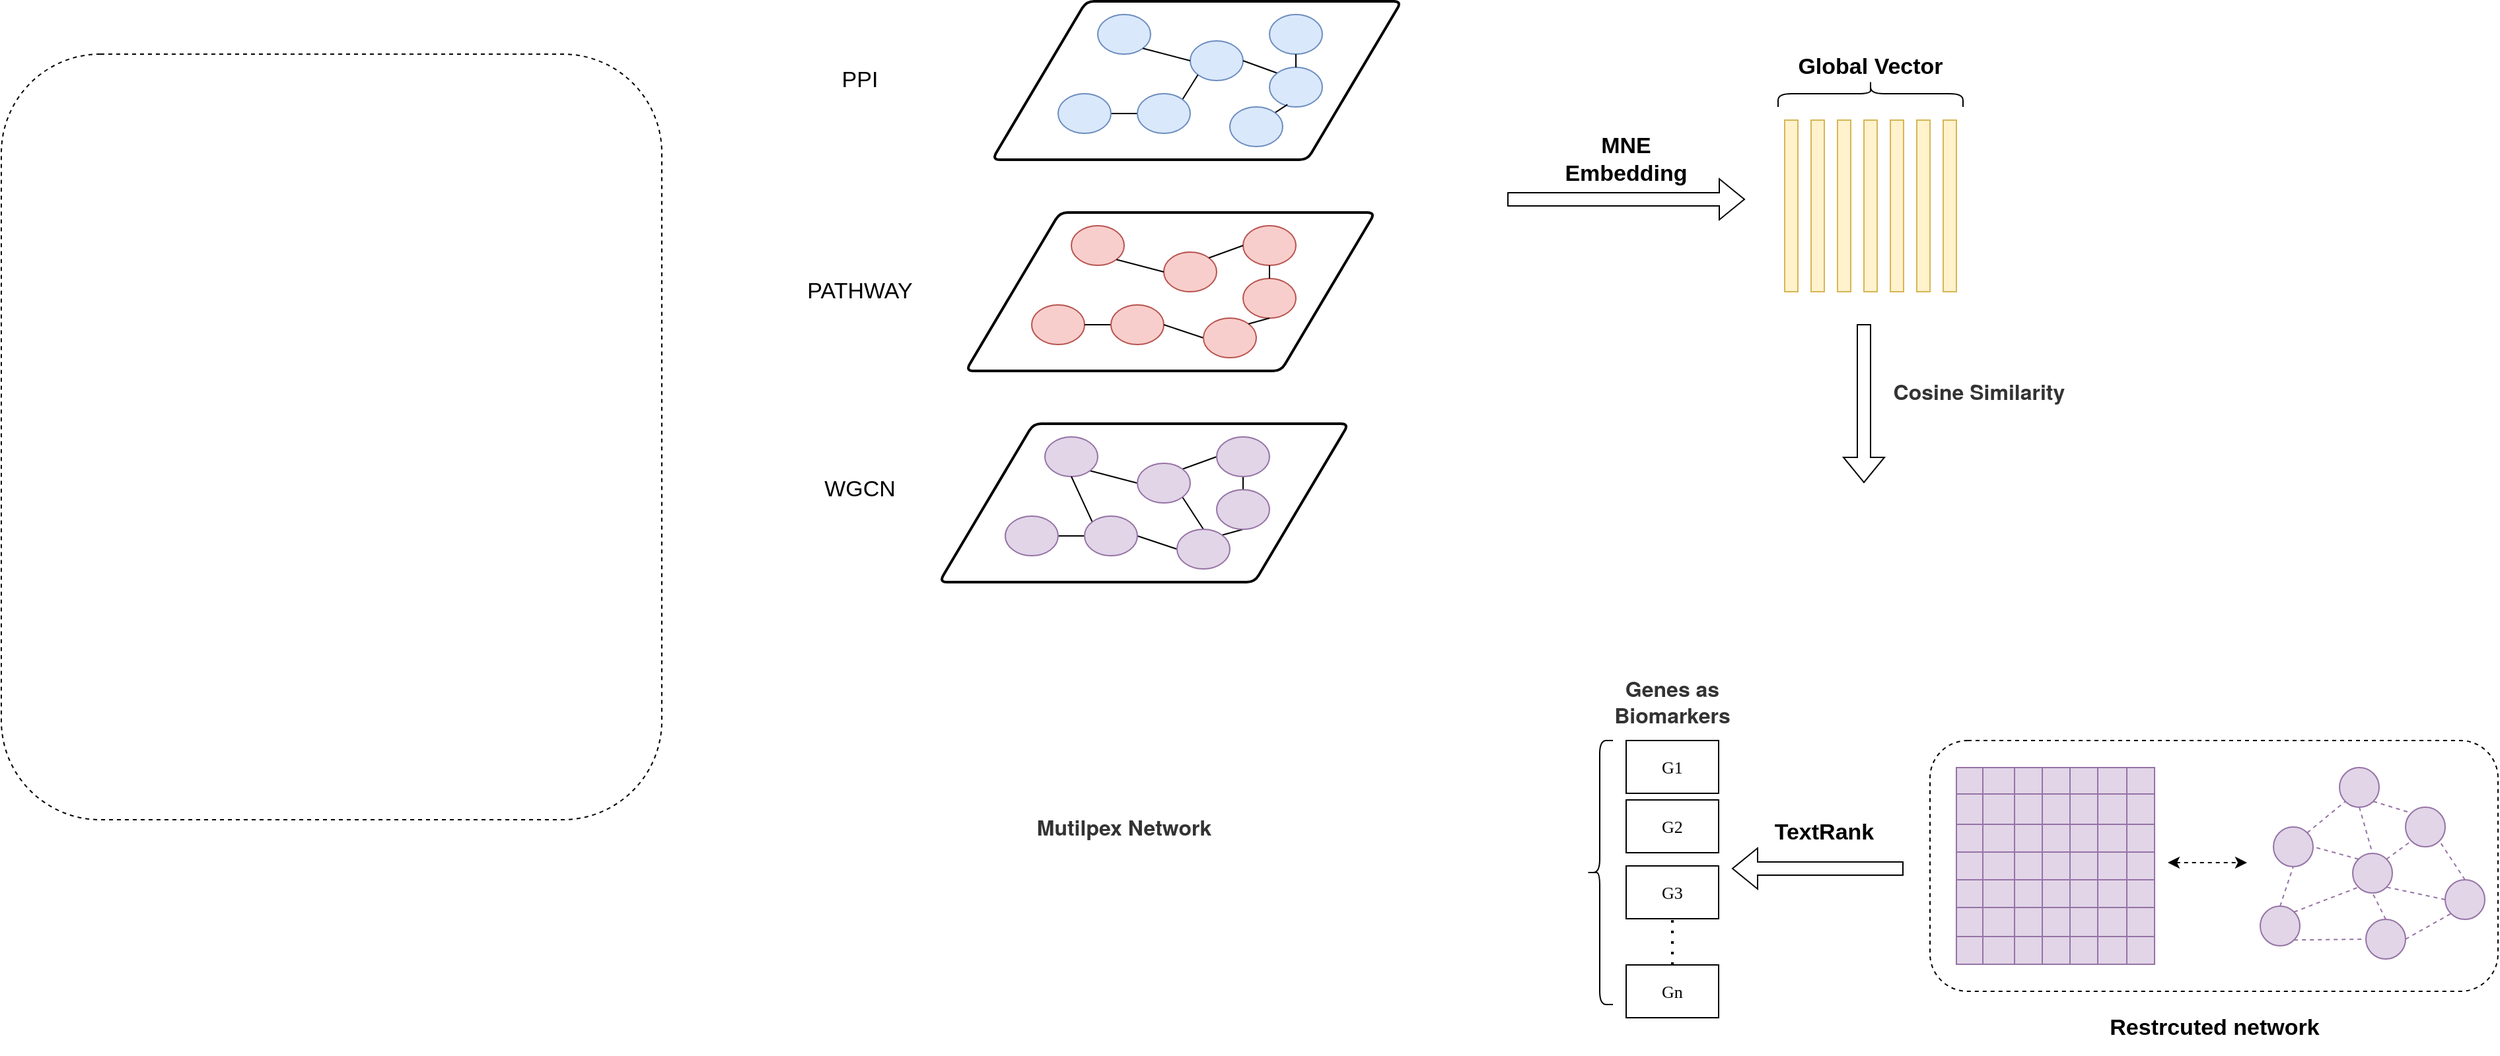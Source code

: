<mxfile version="20.5.1" type="github"><diagram id="KU-olh9_EunU25e2tUOI" name="第 1 页"><mxGraphModel dx="3041" dy="1193" grid="1" gridSize="10" guides="1" tooltips="1" connect="1" arrows="1" fold="1" page="1" pageScale="1" pageWidth="827" pageHeight="1169" math="0" shadow="0"><root><mxCell id="0"/><mxCell id="1" parent="0"/><mxCell id="YmlekW7UCMXkX2L6uJOz-54" value="" style="group" parent="1" vertex="1" connectable="0"><mxGeometry x="-10" y="150" width="310" height="120" as="geometry"/></mxCell><mxCell id="YmlekW7UCMXkX2L6uJOz-25" value="" style="shape=parallelogram;html=1;strokeWidth=2;perimeter=parallelogramPerimeter;whiteSpace=wrap;rounded=1;arcSize=12;size=0.23;" parent="YmlekW7UCMXkX2L6uJOz-54" vertex="1"><mxGeometry width="310" height="120" as="geometry"/></mxCell><mxCell id="YmlekW7UCMXkX2L6uJOz-26" value="" style="ellipse;whiteSpace=wrap;html=1;fillColor=#dae8fc;strokeColor=#6c8ebf;" parent="YmlekW7UCMXkX2L6uJOz-54" vertex="1"><mxGeometry x="80" y="10" width="40" height="30" as="geometry"/></mxCell><mxCell id="YmlekW7UCMXkX2L6uJOz-27" value="" style="ellipse;whiteSpace=wrap;html=1;fillColor=#dae8fc;strokeColor=#6c8ebf;" parent="YmlekW7UCMXkX2L6uJOz-54" vertex="1"><mxGeometry x="150" y="30" width="40" height="30" as="geometry"/></mxCell><mxCell id="YmlekW7UCMXkX2L6uJOz-41" style="edgeStyle=none;rounded=0;orthogonalLoop=1;jettySize=auto;html=1;exitX=1;exitY=1;exitDx=0;exitDy=0;entryX=0;entryY=0.5;entryDx=0;entryDy=0;endArrow=none;endFill=0;" parent="YmlekW7UCMXkX2L6uJOz-54" source="YmlekW7UCMXkX2L6uJOz-26" target="YmlekW7UCMXkX2L6uJOz-27" edge="1"><mxGeometry relative="1" as="geometry"/></mxCell><mxCell id="YmlekW7UCMXkX2L6uJOz-28" value="" style="ellipse;whiteSpace=wrap;html=1;fillColor=#dae8fc;strokeColor=#6c8ebf;" parent="YmlekW7UCMXkX2L6uJOz-54" vertex="1"><mxGeometry x="210" y="10" width="40" height="30" as="geometry"/></mxCell><mxCell id="YmlekW7UCMXkX2L6uJOz-73" style="edgeStyle=none;rounded=0;orthogonalLoop=1;jettySize=auto;html=1;exitX=1;exitY=0.5;exitDx=0;exitDy=0;fontSize=17;endArrow=none;endFill=0;" parent="YmlekW7UCMXkX2L6uJOz-54" source="YmlekW7UCMXkX2L6uJOz-29" target="YmlekW7UCMXkX2L6uJOz-30" edge="1"><mxGeometry relative="1" as="geometry"/></mxCell><mxCell id="YmlekW7UCMXkX2L6uJOz-29" value="" style="ellipse;whiteSpace=wrap;html=1;fillColor=#dae8fc;strokeColor=#6c8ebf;" parent="YmlekW7UCMXkX2L6uJOz-54" vertex="1"><mxGeometry x="50" y="70" width="40" height="30" as="geometry"/></mxCell><mxCell id="YmlekW7UCMXkX2L6uJOz-42" style="edgeStyle=none;rounded=0;orthogonalLoop=1;jettySize=auto;html=1;exitX=1;exitY=0;exitDx=0;exitDy=0;entryX=0;entryY=1;entryDx=0;entryDy=0;endArrow=none;endFill=0;" parent="YmlekW7UCMXkX2L6uJOz-54" source="YmlekW7UCMXkX2L6uJOz-30" target="YmlekW7UCMXkX2L6uJOz-27" edge="1"><mxGeometry relative="1" as="geometry"/></mxCell><mxCell id="YmlekW7UCMXkX2L6uJOz-30" value="" style="ellipse;whiteSpace=wrap;html=1;fillColor=#dae8fc;strokeColor=#6c8ebf;" parent="YmlekW7UCMXkX2L6uJOz-54" vertex="1"><mxGeometry x="110" y="70" width="40" height="30" as="geometry"/></mxCell><mxCell id="YmlekW7UCMXkX2L6uJOz-44" style="edgeStyle=none;rounded=0;orthogonalLoop=1;jettySize=auto;html=1;exitX=0;exitY=0;exitDx=0;exitDy=0;entryX=1;entryY=0.5;entryDx=0;entryDy=0;endArrow=none;endFill=0;" parent="YmlekW7UCMXkX2L6uJOz-54" source="YmlekW7UCMXkX2L6uJOz-31" target="YmlekW7UCMXkX2L6uJOz-27" edge="1"><mxGeometry relative="1" as="geometry"/></mxCell><mxCell id="YmlekW7UCMXkX2L6uJOz-31" value="" style="ellipse;whiteSpace=wrap;html=1;fillColor=#dae8fc;strokeColor=#6c8ebf;" parent="YmlekW7UCMXkX2L6uJOz-54" vertex="1"><mxGeometry x="210" y="50" width="40" height="30" as="geometry"/></mxCell><mxCell id="YmlekW7UCMXkX2L6uJOz-45" style="edgeStyle=none;rounded=0;orthogonalLoop=1;jettySize=auto;html=1;exitX=0.5;exitY=1;exitDx=0;exitDy=0;entryX=0.5;entryY=0;entryDx=0;entryDy=0;endArrow=none;endFill=0;" parent="YmlekW7UCMXkX2L6uJOz-54" source="YmlekW7UCMXkX2L6uJOz-28" target="YmlekW7UCMXkX2L6uJOz-31" edge="1"><mxGeometry relative="1" as="geometry"/></mxCell><mxCell id="YmlekW7UCMXkX2L6uJOz-46" style="edgeStyle=none;rounded=0;orthogonalLoop=1;jettySize=auto;html=1;exitX=1;exitY=0;exitDx=0;exitDy=0;entryX=0.34;entryY=0.94;entryDx=0;entryDy=0;entryPerimeter=0;endArrow=none;endFill=0;" parent="YmlekW7UCMXkX2L6uJOz-54" source="YmlekW7UCMXkX2L6uJOz-32" target="YmlekW7UCMXkX2L6uJOz-31" edge="1"><mxGeometry relative="1" as="geometry"/></mxCell><mxCell id="YmlekW7UCMXkX2L6uJOz-32" value="" style="ellipse;whiteSpace=wrap;html=1;fillColor=#dae8fc;strokeColor=#6c8ebf;" parent="YmlekW7UCMXkX2L6uJOz-54" vertex="1"><mxGeometry x="180" y="80" width="40" height="30" as="geometry"/></mxCell><mxCell id="YmlekW7UCMXkX2L6uJOz-55" value="" style="group" parent="1" vertex="1" connectable="0"><mxGeometry x="-30" y="310" width="310" height="120" as="geometry"/></mxCell><mxCell id="YmlekW7UCMXkX2L6uJOz-33" value="" style="shape=parallelogram;html=1;strokeWidth=2;perimeter=parallelogramPerimeter;whiteSpace=wrap;rounded=1;arcSize=12;size=0.23;" parent="YmlekW7UCMXkX2L6uJOz-55" vertex="1"><mxGeometry width="310" height="120" as="geometry"/></mxCell><mxCell id="YmlekW7UCMXkX2L6uJOz-34" value="" style="ellipse;whiteSpace=wrap;html=1;fillColor=#f8cecc;strokeColor=#b85450;" parent="YmlekW7UCMXkX2L6uJOz-55" vertex="1"><mxGeometry x="80" y="10" width="40" height="30" as="geometry"/></mxCell><mxCell id="YmlekW7UCMXkX2L6uJOz-35" value="" style="ellipse;whiteSpace=wrap;html=1;fillColor=#f8cecc;strokeColor=#b85450;" parent="YmlekW7UCMXkX2L6uJOz-55" vertex="1"><mxGeometry x="150" y="30" width="40" height="30" as="geometry"/></mxCell><mxCell id="YmlekW7UCMXkX2L6uJOz-47" style="edgeStyle=none;rounded=0;orthogonalLoop=1;jettySize=auto;html=1;exitX=1;exitY=1;exitDx=0;exitDy=0;entryX=0;entryY=0.5;entryDx=0;entryDy=0;endArrow=none;endFill=0;" parent="YmlekW7UCMXkX2L6uJOz-55" source="YmlekW7UCMXkX2L6uJOz-34" target="YmlekW7UCMXkX2L6uJOz-35" edge="1"><mxGeometry relative="1" as="geometry"/></mxCell><mxCell id="YmlekW7UCMXkX2L6uJOz-36" value="" style="ellipse;whiteSpace=wrap;html=1;fillColor=#f8cecc;strokeColor=#b85450;" parent="YmlekW7UCMXkX2L6uJOz-55" vertex="1"><mxGeometry x="210" y="10" width="40" height="30" as="geometry"/></mxCell><mxCell id="YmlekW7UCMXkX2L6uJOz-53" style="edgeStyle=none;rounded=0;orthogonalLoop=1;jettySize=auto;html=1;exitX=1;exitY=0;exitDx=0;exitDy=0;entryX=0;entryY=0.5;entryDx=0;entryDy=0;endArrow=none;endFill=0;" parent="YmlekW7UCMXkX2L6uJOz-55" source="YmlekW7UCMXkX2L6uJOz-35" target="YmlekW7UCMXkX2L6uJOz-36" edge="1"><mxGeometry relative="1" as="geometry"/></mxCell><mxCell id="YmlekW7UCMXkX2L6uJOz-37" value="" style="ellipse;whiteSpace=wrap;html=1;fillColor=#f8cecc;strokeColor=#b85450;" parent="YmlekW7UCMXkX2L6uJOz-55" vertex="1"><mxGeometry x="50" y="70" width="40" height="30" as="geometry"/></mxCell><mxCell id="YmlekW7UCMXkX2L6uJOz-52" style="edgeStyle=none;rounded=0;orthogonalLoop=1;jettySize=auto;html=1;exitX=0;exitY=0.5;exitDx=0;exitDy=0;entryX=1;entryY=0.5;entryDx=0;entryDy=0;endArrow=none;endFill=0;" parent="YmlekW7UCMXkX2L6uJOz-55" source="YmlekW7UCMXkX2L6uJOz-38" target="YmlekW7UCMXkX2L6uJOz-37" edge="1"><mxGeometry relative="1" as="geometry"/></mxCell><mxCell id="YmlekW7UCMXkX2L6uJOz-38" value="" style="ellipse;whiteSpace=wrap;html=1;fillColor=#f8cecc;strokeColor=#b85450;" parent="YmlekW7UCMXkX2L6uJOz-55" vertex="1"><mxGeometry x="110" y="70" width="40" height="30" as="geometry"/></mxCell><mxCell id="YmlekW7UCMXkX2L6uJOz-39" value="" style="ellipse;whiteSpace=wrap;html=1;fillColor=#f8cecc;strokeColor=#b85450;" parent="YmlekW7UCMXkX2L6uJOz-55" vertex="1"><mxGeometry x="210" y="50" width="40" height="30" as="geometry"/></mxCell><mxCell id="YmlekW7UCMXkX2L6uJOz-49" style="edgeStyle=none;rounded=0;orthogonalLoop=1;jettySize=auto;html=1;exitX=0.5;exitY=1;exitDx=0;exitDy=0;entryX=0.5;entryY=0;entryDx=0;entryDy=0;endArrow=none;endFill=0;" parent="YmlekW7UCMXkX2L6uJOz-55" source="YmlekW7UCMXkX2L6uJOz-36" target="YmlekW7UCMXkX2L6uJOz-39" edge="1"><mxGeometry relative="1" as="geometry"/></mxCell><mxCell id="YmlekW7UCMXkX2L6uJOz-51" style="edgeStyle=none;rounded=0;orthogonalLoop=1;jettySize=auto;html=1;exitX=0;exitY=0.5;exitDx=0;exitDy=0;entryX=1;entryY=0.5;entryDx=0;entryDy=0;endArrow=none;endFill=0;" parent="YmlekW7UCMXkX2L6uJOz-55" source="YmlekW7UCMXkX2L6uJOz-40" target="YmlekW7UCMXkX2L6uJOz-38" edge="1"><mxGeometry relative="1" as="geometry"/></mxCell><mxCell id="YmlekW7UCMXkX2L6uJOz-40" value="" style="ellipse;whiteSpace=wrap;html=1;fillColor=#f8cecc;strokeColor=#b85450;" parent="YmlekW7UCMXkX2L6uJOz-55" vertex="1"><mxGeometry x="180" y="80" width="40" height="30" as="geometry"/></mxCell><mxCell id="YmlekW7UCMXkX2L6uJOz-50" style="edgeStyle=none;rounded=0;orthogonalLoop=1;jettySize=auto;html=1;exitX=0.5;exitY=1;exitDx=0;exitDy=0;entryX=1;entryY=0;entryDx=0;entryDy=0;endArrow=none;endFill=0;" parent="YmlekW7UCMXkX2L6uJOz-55" source="YmlekW7UCMXkX2L6uJOz-39" target="YmlekW7UCMXkX2L6uJOz-40" edge="1"><mxGeometry relative="1" as="geometry"/></mxCell><mxCell id="YmlekW7UCMXkX2L6uJOz-56" value="" style="shape=flexArrow;endArrow=classic;html=1;rounded=0;" parent="1" edge="1"><mxGeometry width="50" height="50" relative="1" as="geometry"><mxPoint x="380" y="300" as="sourcePoint"/><mxPoint x="560" y="300" as="targetPoint"/></mxGeometry></mxCell><mxCell id="YmlekW7UCMXkX2L6uJOz-57" value="&lt;font style=&quot;font-size: 17px;&quot;&gt;MNE Embedding&lt;/font&gt;" style="whiteSpace=wrap;html=1;strokeColor=none;fillColor=none;fontStyle=1" parent="1" vertex="1"><mxGeometry x="410" y="250" width="120" height="40" as="geometry"/></mxCell><mxCell id="YmlekW7UCMXkX2L6uJOz-74" value="" style="shape=flexArrow;endArrow=classic;html=1;rounded=0;" parent="1" edge="1"><mxGeometry width="50" height="50" relative="1" as="geometry"><mxPoint x="650" y="394.5" as="sourcePoint"/><mxPoint x="650" y="515" as="targetPoint"/></mxGeometry></mxCell><mxCell id="YmlekW7UCMXkX2L6uJOz-75" value="" style="group" parent="1" vertex="1" connectable="0"><mxGeometry x="950" y="730.5" width="170" height="145" as="geometry"/></mxCell><mxCell id="YmlekW7UCMXkX2L6uJOz-85" style="edgeStyle=none;rounded=0;orthogonalLoop=1;jettySize=auto;html=1;exitX=1;exitY=1;exitDx=0;exitDy=0;entryX=0;entryY=0;entryDx=0;entryDy=0;fontSize=17;endArrow=none;endFill=0;dashed=1;fillColor=#e1d5e7;strokeColor=#9673a6;" parent="YmlekW7UCMXkX2L6uJOz-75" source="YmlekW7UCMXkX2L6uJOz-58" target="YmlekW7UCMXkX2L6uJOz-59" edge="1"><mxGeometry relative="1" as="geometry"/></mxCell><mxCell id="YmlekW7UCMXkX2L6uJOz-90" style="edgeStyle=none;rounded=0;orthogonalLoop=1;jettySize=auto;html=1;exitX=0.5;exitY=1;exitDx=0;exitDy=0;entryX=0.5;entryY=0;entryDx=0;entryDy=0;dashed=1;fontSize=17;endArrow=none;endFill=0;fillColor=#e1d5e7;strokeColor=#9673a6;" parent="YmlekW7UCMXkX2L6uJOz-75" source="YmlekW7UCMXkX2L6uJOz-58" target="YmlekW7UCMXkX2L6uJOz-60" edge="1"><mxGeometry relative="1" as="geometry"/></mxCell><mxCell id="YmlekW7UCMXkX2L6uJOz-58" value="" style="ellipse;whiteSpace=wrap;html=1;aspect=fixed;fontSize=17;fillColor=#e1d5e7;strokeColor=#9673a6;" parent="YmlekW7UCMXkX2L6uJOz-75" vertex="1"><mxGeometry x="60" width="30" height="30" as="geometry"/></mxCell><mxCell id="YmlekW7UCMXkX2L6uJOz-59" value="" style="ellipse;whiteSpace=wrap;html=1;aspect=fixed;fontSize=17;fillColor=#e1d5e7;strokeColor=#9673a6;" parent="YmlekW7UCMXkX2L6uJOz-75" vertex="1"><mxGeometry x="110" y="30" width="30" height="30" as="geometry"/></mxCell><mxCell id="YmlekW7UCMXkX2L6uJOz-67" style="edgeStyle=none;rounded=0;orthogonalLoop=1;jettySize=auto;html=1;exitX=1;exitY=0;exitDx=0;exitDy=0;entryX=0;entryY=1;entryDx=0;entryDy=0;fontSize=17;endArrow=none;endFill=0;fillColor=#e1d5e7;strokeColor=#9673a6;dashed=1;" parent="YmlekW7UCMXkX2L6uJOz-75" source="YmlekW7UCMXkX2L6uJOz-60" target="YmlekW7UCMXkX2L6uJOz-59" edge="1"><mxGeometry relative="1" as="geometry"/></mxCell><mxCell id="YmlekW7UCMXkX2L6uJOz-60" value="" style="ellipse;whiteSpace=wrap;html=1;aspect=fixed;fontSize=17;fillColor=#e1d5e7;strokeColor=#9673a6;" parent="YmlekW7UCMXkX2L6uJOz-75" vertex="1"><mxGeometry x="70" y="65" width="30" height="30" as="geometry"/></mxCell><mxCell id="YmlekW7UCMXkX2L6uJOz-86" style="edgeStyle=none;rounded=0;orthogonalLoop=1;jettySize=auto;html=1;exitX=1;exitY=1;exitDx=0;exitDy=0;entryX=0;entryY=0.5;entryDx=0;entryDy=0;fontSize=17;endArrow=none;endFill=0;dashed=1;fillColor=#e1d5e7;strokeColor=#9673a6;" parent="YmlekW7UCMXkX2L6uJOz-75" source="YmlekW7UCMXkX2L6uJOz-61" target="YmlekW7UCMXkX2L6uJOz-64" edge="1"><mxGeometry relative="1" as="geometry"/></mxCell><mxCell id="YmlekW7UCMXkX2L6uJOz-88" style="edgeStyle=none;rounded=0;orthogonalLoop=1;jettySize=auto;html=1;exitX=1;exitY=0;exitDx=0;exitDy=0;entryX=0;entryY=1;entryDx=0;entryDy=0;fontSize=17;endArrow=none;endFill=0;dashed=1;fillColor=#e1d5e7;strokeColor=#9673a6;" parent="YmlekW7UCMXkX2L6uJOz-75" source="YmlekW7UCMXkX2L6uJOz-61" target="YmlekW7UCMXkX2L6uJOz-60" edge="1"><mxGeometry relative="1" as="geometry"/></mxCell><mxCell id="YmlekW7UCMXkX2L6uJOz-61" value="" style="ellipse;whiteSpace=wrap;html=1;aspect=fixed;fontSize=17;fillColor=#e1d5e7;strokeColor=#9673a6;" parent="YmlekW7UCMXkX2L6uJOz-75" vertex="1"><mxGeometry y="105" width="30" height="30" as="geometry"/></mxCell><mxCell id="YmlekW7UCMXkX2L6uJOz-69" style="edgeStyle=none;rounded=0;orthogonalLoop=1;jettySize=auto;html=1;exitX=0.5;exitY=0;exitDx=0;exitDy=0;entryX=1;entryY=1;entryDx=0;entryDy=0;fontSize=17;endArrow=none;endFill=0;fillColor=#e1d5e7;strokeColor=#9673a6;dashed=1;" parent="YmlekW7UCMXkX2L6uJOz-75" source="YmlekW7UCMXkX2L6uJOz-63" target="YmlekW7UCMXkX2L6uJOz-59" edge="1"><mxGeometry relative="1" as="geometry"/></mxCell><mxCell id="YmlekW7UCMXkX2L6uJOz-89" style="edgeStyle=none;rounded=0;orthogonalLoop=1;jettySize=auto;html=1;exitX=0;exitY=0.5;exitDx=0;exitDy=0;entryX=1;entryY=1;entryDx=0;entryDy=0;fontSize=17;endArrow=none;endFill=0;dashed=1;fillColor=#e1d5e7;strokeColor=#9673a6;" parent="YmlekW7UCMXkX2L6uJOz-75" source="YmlekW7UCMXkX2L6uJOz-63" target="YmlekW7UCMXkX2L6uJOz-60" edge="1"><mxGeometry relative="1" as="geometry"/></mxCell><mxCell id="YmlekW7UCMXkX2L6uJOz-63" value="" style="ellipse;whiteSpace=wrap;html=1;aspect=fixed;fontSize=17;fillColor=#e1d5e7;strokeColor=#9673a6;" parent="YmlekW7UCMXkX2L6uJOz-75" vertex="1"><mxGeometry x="140" y="85" width="30" height="30" as="geometry"/></mxCell><mxCell id="YmlekW7UCMXkX2L6uJOz-70" style="edgeStyle=none;rounded=0;orthogonalLoop=1;jettySize=auto;html=1;exitX=0.5;exitY=0;exitDx=0;exitDy=0;entryX=0.5;entryY=1;entryDx=0;entryDy=0;fontSize=17;endArrow=none;endFill=0;fillColor=#e1d5e7;strokeColor=#9673a6;dashed=1;" parent="YmlekW7UCMXkX2L6uJOz-75" source="YmlekW7UCMXkX2L6uJOz-64" target="YmlekW7UCMXkX2L6uJOz-60" edge="1"><mxGeometry relative="1" as="geometry"/></mxCell><mxCell id="YmlekW7UCMXkX2L6uJOz-87" style="edgeStyle=none;rounded=0;orthogonalLoop=1;jettySize=auto;html=1;exitX=1;exitY=0.5;exitDx=0;exitDy=0;entryX=0;entryY=1;entryDx=0;entryDy=0;fontSize=17;endArrow=none;endFill=0;dashed=1;fillColor=#e1d5e7;strokeColor=#9673a6;" parent="YmlekW7UCMXkX2L6uJOz-75" source="YmlekW7UCMXkX2L6uJOz-64" target="YmlekW7UCMXkX2L6uJOz-63" edge="1"><mxGeometry relative="1" as="geometry"/></mxCell><mxCell id="YmlekW7UCMXkX2L6uJOz-64" value="" style="ellipse;whiteSpace=wrap;html=1;aspect=fixed;fontSize=17;fillColor=#e1d5e7;strokeColor=#9673a6;" parent="YmlekW7UCMXkX2L6uJOz-75" vertex="1"><mxGeometry x="80" y="115" width="30" height="30" as="geometry"/></mxCell><mxCell id="YmlekW7UCMXkX2L6uJOz-71" style="edgeStyle=none;rounded=0;orthogonalLoop=1;jettySize=auto;html=1;exitX=1;exitY=0;exitDx=0;exitDy=0;entryX=0;entryY=1;entryDx=0;entryDy=0;fontSize=17;endArrow=none;endFill=0;fillColor=#e1d5e7;strokeColor=#9673a6;dashed=1;" parent="YmlekW7UCMXkX2L6uJOz-75" source="YmlekW7UCMXkX2L6uJOz-65" target="YmlekW7UCMXkX2L6uJOz-58" edge="1"><mxGeometry relative="1" as="geometry"/></mxCell><mxCell id="YmlekW7UCMXkX2L6uJOz-65" value="" style="ellipse;whiteSpace=wrap;html=1;aspect=fixed;fontSize=17;fillColor=#e1d5e7;strokeColor=#9673a6;" parent="YmlekW7UCMXkX2L6uJOz-75" vertex="1"><mxGeometry x="10" y="45" width="30" height="30" as="geometry"/></mxCell><mxCell id="YmlekW7UCMXkX2L6uJOz-68" style="edgeStyle=none;rounded=0;orthogonalLoop=1;jettySize=auto;html=1;exitX=0;exitY=0;exitDx=0;exitDy=0;entryX=1;entryY=0.5;entryDx=0;entryDy=0;fontSize=17;endArrow=none;endFill=0;fillColor=#e1d5e7;strokeColor=#9673a6;dashed=1;" parent="YmlekW7UCMXkX2L6uJOz-75" source="YmlekW7UCMXkX2L6uJOz-60" target="YmlekW7UCMXkX2L6uJOz-65" edge="1"><mxGeometry relative="1" as="geometry"/></mxCell><mxCell id="YmlekW7UCMXkX2L6uJOz-72" style="edgeStyle=none;rounded=0;orthogonalLoop=1;jettySize=auto;html=1;exitX=0.5;exitY=0;exitDx=0;exitDy=0;entryX=0.5;entryY=1;entryDx=0;entryDy=0;fontSize=17;endArrow=none;endFill=0;fillColor=#e1d5e7;strokeColor=#9673a6;dashed=1;" parent="YmlekW7UCMXkX2L6uJOz-75" source="YmlekW7UCMXkX2L6uJOz-61" target="YmlekW7UCMXkX2L6uJOz-65" edge="1"><mxGeometry relative="1" as="geometry"/></mxCell><mxCell id="YmlekW7UCMXkX2L6uJOz-76" value="" style="rounded=0;whiteSpace=wrap;html=1;fontSize=17;fillColor=#fff2cc;strokeColor=#d6b656;" parent="1" vertex="1"><mxGeometry x="590" y="240" width="10" height="130" as="geometry"/></mxCell><mxCell id="YmlekW7UCMXkX2L6uJOz-77" value="" style="rounded=0;whiteSpace=wrap;html=1;fontSize=17;fillColor=#fff2cc;strokeColor=#d6b656;" parent="1" vertex="1"><mxGeometry x="610" y="240" width="10" height="130" as="geometry"/></mxCell><mxCell id="YmlekW7UCMXkX2L6uJOz-78" value="" style="rounded=0;whiteSpace=wrap;html=1;fontSize=17;fillColor=#fff2cc;strokeColor=#d6b656;" parent="1" vertex="1"><mxGeometry x="630" y="240" width="10" height="130" as="geometry"/></mxCell><mxCell id="YmlekW7UCMXkX2L6uJOz-79" value="" style="rounded=0;whiteSpace=wrap;html=1;fontSize=17;fillColor=#fff2cc;strokeColor=#d6b656;" parent="1" vertex="1"><mxGeometry x="650" y="240" width="10" height="130" as="geometry"/></mxCell><mxCell id="YmlekW7UCMXkX2L6uJOz-80" value="" style="rounded=0;whiteSpace=wrap;html=1;fontSize=17;fillColor=#fff2cc;strokeColor=#d6b656;" parent="1" vertex="1"><mxGeometry x="670" y="240" width="10" height="130" as="geometry"/></mxCell><mxCell id="YmlekW7UCMXkX2L6uJOz-81" value="" style="rounded=0;whiteSpace=wrap;html=1;fontSize=17;fillColor=#fff2cc;strokeColor=#d6b656;" parent="1" vertex="1"><mxGeometry x="690" y="240" width="10" height="130" as="geometry"/></mxCell><mxCell id="YmlekW7UCMXkX2L6uJOz-82" value="" style="rounded=0;whiteSpace=wrap;html=1;fontSize=17;fillColor=#fff2cc;strokeColor=#d6b656;" parent="1" vertex="1"><mxGeometry x="710" y="240" width="10" height="130" as="geometry"/></mxCell><mxCell id="YmlekW7UCMXkX2L6uJOz-83" value="" style="shape=curlyBracket;whiteSpace=wrap;html=1;rounded=1;fontSize=17;fillColor=none;rotation=90;" parent="1" vertex="1"><mxGeometry x="645" y="150" width="20" height="140" as="geometry"/></mxCell><mxCell id="YmlekW7UCMXkX2L6uJOz-84" value="&lt;font style=&quot;font-size: 17px;&quot;&gt;Global Vector&lt;/font&gt;" style="whiteSpace=wrap;html=1;strokeColor=none;fillColor=none;fontStyle=1" parent="1" vertex="1"><mxGeometry x="595" y="180" width="120" height="40" as="geometry"/></mxCell><mxCell id="YmlekW7UCMXkX2L6uJOz-93" value="" style="shape=table;html=1;whiteSpace=wrap;startSize=0;container=1;collapsible=0;childLayout=tableLayout;fontSize=17;fillColor=#e1d5e7;strokeColor=#9673a6;" parent="1" vertex="1"><mxGeometry x="720" y="730.5" width="150" height="149" as="geometry"/></mxCell><mxCell id="YmlekW7UCMXkX2L6uJOz-94" value="" style="shape=tableRow;horizontal=0;startSize=0;swimlaneHead=0;swimlaneBody=0;top=0;left=0;bottom=0;right=0;collapsible=0;dropTarget=0;fillColor=none;points=[[0,0.5],[1,0.5]];portConstraint=eastwest;fontSize=17;" parent="YmlekW7UCMXkX2L6uJOz-93" vertex="1"><mxGeometry width="150" height="20" as="geometry"/></mxCell><mxCell id="YmlekW7UCMXkX2L6uJOz-109" style="shape=partialRectangle;html=1;whiteSpace=wrap;connectable=0;fillColor=none;top=0;left=0;bottom=0;right=0;overflow=hidden;fontSize=17;" parent="YmlekW7UCMXkX2L6uJOz-94" vertex="1"><mxGeometry width="20" height="20" as="geometry"><mxRectangle width="20" height="20" as="alternateBounds"/></mxGeometry></mxCell><mxCell id="YmlekW7UCMXkX2L6uJOz-112" style="shape=partialRectangle;html=1;whiteSpace=wrap;connectable=0;fillColor=none;top=0;left=0;bottom=0;right=0;overflow=hidden;fontSize=17;" parent="YmlekW7UCMXkX2L6uJOz-94" vertex="1"><mxGeometry x="20" width="24" height="20" as="geometry"><mxRectangle width="24" height="20" as="alternateBounds"/></mxGeometry></mxCell><mxCell id="YmlekW7UCMXkX2L6uJOz-96" value="" style="shape=partialRectangle;html=1;whiteSpace=wrap;connectable=0;fillColor=none;top=0;left=0;bottom=0;right=0;overflow=hidden;fontSize=17;" parent="YmlekW7UCMXkX2L6uJOz-94" vertex="1"><mxGeometry x="44" width="21" height="20" as="geometry"><mxRectangle width="21" height="20" as="alternateBounds"/></mxGeometry></mxCell><mxCell id="YmlekW7UCMXkX2L6uJOz-145" style="shape=partialRectangle;html=1;whiteSpace=wrap;connectable=0;fillColor=none;top=0;left=0;bottom=0;right=0;overflow=hidden;fontSize=17;" parent="YmlekW7UCMXkX2L6uJOz-94" vertex="1"><mxGeometry x="65" width="21" height="20" as="geometry"><mxRectangle width="21" height="20" as="alternateBounds"/></mxGeometry></mxCell><mxCell id="YmlekW7UCMXkX2L6uJOz-152" style="shape=partialRectangle;html=1;whiteSpace=wrap;connectable=0;fillColor=none;top=0;left=0;bottom=0;right=0;overflow=hidden;fontSize=17;" parent="YmlekW7UCMXkX2L6uJOz-94" vertex="1"><mxGeometry x="86" width="21" height="20" as="geometry"><mxRectangle width="21" height="20" as="alternateBounds"/></mxGeometry></mxCell><mxCell id="YmlekW7UCMXkX2L6uJOz-159" style="shape=partialRectangle;html=1;whiteSpace=wrap;connectable=0;fillColor=none;top=0;left=0;bottom=0;right=0;overflow=hidden;fontSize=17;" parent="YmlekW7UCMXkX2L6uJOz-94" vertex="1"><mxGeometry x="107" width="22" height="20" as="geometry"><mxRectangle width="22" height="20" as="alternateBounds"/></mxGeometry></mxCell><mxCell id="YmlekW7UCMXkX2L6uJOz-166" style="shape=partialRectangle;html=1;whiteSpace=wrap;connectable=0;fillColor=none;top=0;left=0;bottom=0;right=0;overflow=hidden;fontSize=17;" parent="YmlekW7UCMXkX2L6uJOz-94" vertex="1"><mxGeometry x="129" width="21" height="20" as="geometry"><mxRectangle width="21" height="20" as="alternateBounds"/></mxGeometry></mxCell><mxCell id="YmlekW7UCMXkX2L6uJOz-98" value="" style="shape=tableRow;horizontal=0;startSize=0;swimlaneHead=0;swimlaneBody=0;top=0;left=0;bottom=0;right=0;collapsible=0;dropTarget=0;fillColor=none;points=[[0,0.5],[1,0.5]];portConstraint=eastwest;fontSize=17;" parent="YmlekW7UCMXkX2L6uJOz-93" vertex="1"><mxGeometry y="20" width="150" height="23" as="geometry"/></mxCell><mxCell id="YmlekW7UCMXkX2L6uJOz-110" style="shape=partialRectangle;html=1;whiteSpace=wrap;connectable=0;fillColor=none;top=0;left=0;bottom=0;right=0;overflow=hidden;fontSize=17;" parent="YmlekW7UCMXkX2L6uJOz-98" vertex="1"><mxGeometry width="20" height="23" as="geometry"><mxRectangle width="20" height="23" as="alternateBounds"/></mxGeometry></mxCell><mxCell id="YmlekW7UCMXkX2L6uJOz-113" style="shape=partialRectangle;html=1;whiteSpace=wrap;connectable=0;fillColor=none;top=0;left=0;bottom=0;right=0;overflow=hidden;fontSize=17;" parent="YmlekW7UCMXkX2L6uJOz-98" vertex="1"><mxGeometry x="20" width="24" height="23" as="geometry"><mxRectangle width="24" height="23" as="alternateBounds"/></mxGeometry></mxCell><mxCell id="YmlekW7UCMXkX2L6uJOz-100" value="" style="shape=partialRectangle;html=1;whiteSpace=wrap;connectable=0;fillColor=none;top=0;left=0;bottom=0;right=0;overflow=hidden;fontSize=17;" parent="YmlekW7UCMXkX2L6uJOz-98" vertex="1"><mxGeometry x="44" width="21" height="23" as="geometry"><mxRectangle width="21" height="23" as="alternateBounds"/></mxGeometry></mxCell><mxCell id="YmlekW7UCMXkX2L6uJOz-146" style="shape=partialRectangle;html=1;whiteSpace=wrap;connectable=0;fillColor=none;top=0;left=0;bottom=0;right=0;overflow=hidden;fontSize=17;" parent="YmlekW7UCMXkX2L6uJOz-98" vertex="1"><mxGeometry x="65" width="21" height="23" as="geometry"><mxRectangle width="21" height="23" as="alternateBounds"/></mxGeometry></mxCell><mxCell id="YmlekW7UCMXkX2L6uJOz-153" style="shape=partialRectangle;html=1;whiteSpace=wrap;connectable=0;fillColor=none;top=0;left=0;bottom=0;right=0;overflow=hidden;fontSize=17;" parent="YmlekW7UCMXkX2L6uJOz-98" vertex="1"><mxGeometry x="86" width="21" height="23" as="geometry"><mxRectangle width="21" height="23" as="alternateBounds"/></mxGeometry></mxCell><mxCell id="YmlekW7UCMXkX2L6uJOz-160" style="shape=partialRectangle;html=1;whiteSpace=wrap;connectable=0;fillColor=none;top=0;left=0;bottom=0;right=0;overflow=hidden;fontSize=17;" parent="YmlekW7UCMXkX2L6uJOz-98" vertex="1"><mxGeometry x="107" width="22" height="23" as="geometry"><mxRectangle width="22" height="23" as="alternateBounds"/></mxGeometry></mxCell><mxCell id="YmlekW7UCMXkX2L6uJOz-167" style="shape=partialRectangle;html=1;whiteSpace=wrap;connectable=0;fillColor=none;top=0;left=0;bottom=0;right=0;overflow=hidden;fontSize=17;" parent="YmlekW7UCMXkX2L6uJOz-98" vertex="1"><mxGeometry x="129" width="21" height="23" as="geometry"><mxRectangle width="21" height="23" as="alternateBounds"/></mxGeometry></mxCell><mxCell id="YmlekW7UCMXkX2L6uJOz-102" value="" style="shape=tableRow;horizontal=0;startSize=0;swimlaneHead=0;swimlaneBody=0;top=0;left=0;bottom=0;right=0;collapsible=0;dropTarget=0;fillColor=none;points=[[0,0.5],[1,0.5]];portConstraint=eastwest;fontSize=17;" parent="YmlekW7UCMXkX2L6uJOz-93" vertex="1"><mxGeometry y="43" width="150" height="21" as="geometry"/></mxCell><mxCell id="YmlekW7UCMXkX2L6uJOz-111" style="shape=partialRectangle;html=1;whiteSpace=wrap;connectable=0;fillColor=none;top=0;left=0;bottom=0;right=0;overflow=hidden;fontSize=17;" parent="YmlekW7UCMXkX2L6uJOz-102" vertex="1"><mxGeometry width="20" height="21" as="geometry"><mxRectangle width="20" height="21" as="alternateBounds"/></mxGeometry></mxCell><mxCell id="YmlekW7UCMXkX2L6uJOz-114" style="shape=partialRectangle;html=1;whiteSpace=wrap;connectable=0;fillColor=none;top=0;left=0;bottom=0;right=0;overflow=hidden;fontSize=17;" parent="YmlekW7UCMXkX2L6uJOz-102" vertex="1"><mxGeometry x="20" width="24" height="21" as="geometry"><mxRectangle width="24" height="21" as="alternateBounds"/></mxGeometry></mxCell><mxCell id="YmlekW7UCMXkX2L6uJOz-104" value="" style="shape=partialRectangle;html=1;whiteSpace=wrap;connectable=0;fillColor=none;top=0;left=0;bottom=0;right=0;overflow=hidden;fontSize=17;" parent="YmlekW7UCMXkX2L6uJOz-102" vertex="1"><mxGeometry x="44" width="21" height="21" as="geometry"><mxRectangle width="21" height="21" as="alternateBounds"/></mxGeometry></mxCell><mxCell id="YmlekW7UCMXkX2L6uJOz-147" style="shape=partialRectangle;html=1;whiteSpace=wrap;connectable=0;fillColor=none;top=0;left=0;bottom=0;right=0;overflow=hidden;fontSize=17;" parent="YmlekW7UCMXkX2L6uJOz-102" vertex="1"><mxGeometry x="65" width="21" height="21" as="geometry"><mxRectangle width="21" height="21" as="alternateBounds"/></mxGeometry></mxCell><mxCell id="YmlekW7UCMXkX2L6uJOz-154" style="shape=partialRectangle;html=1;whiteSpace=wrap;connectable=0;fillColor=none;top=0;left=0;bottom=0;right=0;overflow=hidden;fontSize=17;" parent="YmlekW7UCMXkX2L6uJOz-102" vertex="1"><mxGeometry x="86" width="21" height="21" as="geometry"><mxRectangle width="21" height="21" as="alternateBounds"/></mxGeometry></mxCell><mxCell id="YmlekW7UCMXkX2L6uJOz-161" style="shape=partialRectangle;html=1;whiteSpace=wrap;connectable=0;fillColor=none;top=0;left=0;bottom=0;right=0;overflow=hidden;fontSize=17;" parent="YmlekW7UCMXkX2L6uJOz-102" vertex="1"><mxGeometry x="107" width="22" height="21" as="geometry"><mxRectangle width="22" height="21" as="alternateBounds"/></mxGeometry></mxCell><mxCell id="YmlekW7UCMXkX2L6uJOz-168" style="shape=partialRectangle;html=1;whiteSpace=wrap;connectable=0;fillColor=none;top=0;left=0;bottom=0;right=0;overflow=hidden;fontSize=17;" parent="YmlekW7UCMXkX2L6uJOz-102" vertex="1"><mxGeometry x="129" width="21" height="21" as="geometry"><mxRectangle width="21" height="21" as="alternateBounds"/></mxGeometry></mxCell><mxCell id="YmlekW7UCMXkX2L6uJOz-115" style="shape=tableRow;horizontal=0;startSize=0;swimlaneHead=0;swimlaneBody=0;top=0;left=0;bottom=0;right=0;collapsible=0;dropTarget=0;fillColor=none;points=[[0,0.5],[1,0.5]];portConstraint=eastwest;fontSize=17;" parent="YmlekW7UCMXkX2L6uJOz-93" vertex="1"><mxGeometry y="64" width="150" height="21" as="geometry"/></mxCell><mxCell id="YmlekW7UCMXkX2L6uJOz-116" style="shape=partialRectangle;html=1;whiteSpace=wrap;connectable=0;fillColor=none;top=0;left=0;bottom=0;right=0;overflow=hidden;fontSize=17;" parent="YmlekW7UCMXkX2L6uJOz-115" vertex="1"><mxGeometry width="20" height="21" as="geometry"><mxRectangle width="20" height="21" as="alternateBounds"/></mxGeometry></mxCell><mxCell id="YmlekW7UCMXkX2L6uJOz-117" style="shape=partialRectangle;html=1;whiteSpace=wrap;connectable=0;fillColor=none;top=0;left=0;bottom=0;right=0;overflow=hidden;fontSize=17;" parent="YmlekW7UCMXkX2L6uJOz-115" vertex="1"><mxGeometry x="20" width="24" height="21" as="geometry"><mxRectangle width="24" height="21" as="alternateBounds"/></mxGeometry></mxCell><mxCell id="YmlekW7UCMXkX2L6uJOz-118" style="shape=partialRectangle;html=1;whiteSpace=wrap;connectable=0;fillColor=none;top=0;left=0;bottom=0;right=0;overflow=hidden;fontSize=17;" parent="YmlekW7UCMXkX2L6uJOz-115" vertex="1"><mxGeometry x="44" width="21" height="21" as="geometry"><mxRectangle width="21" height="21" as="alternateBounds"/></mxGeometry></mxCell><mxCell id="YmlekW7UCMXkX2L6uJOz-148" style="shape=partialRectangle;html=1;whiteSpace=wrap;connectable=0;fillColor=none;top=0;left=0;bottom=0;right=0;overflow=hidden;fontSize=17;" parent="YmlekW7UCMXkX2L6uJOz-115" vertex="1"><mxGeometry x="65" width="21" height="21" as="geometry"><mxRectangle width="21" height="21" as="alternateBounds"/></mxGeometry></mxCell><mxCell id="YmlekW7UCMXkX2L6uJOz-155" style="shape=partialRectangle;html=1;whiteSpace=wrap;connectable=0;fillColor=none;top=0;left=0;bottom=0;right=0;overflow=hidden;fontSize=17;" parent="YmlekW7UCMXkX2L6uJOz-115" vertex="1"><mxGeometry x="86" width="21" height="21" as="geometry"><mxRectangle width="21" height="21" as="alternateBounds"/></mxGeometry></mxCell><mxCell id="YmlekW7UCMXkX2L6uJOz-162" style="shape=partialRectangle;html=1;whiteSpace=wrap;connectable=0;fillColor=none;top=0;left=0;bottom=0;right=0;overflow=hidden;fontSize=17;" parent="YmlekW7UCMXkX2L6uJOz-115" vertex="1"><mxGeometry x="107" width="22" height="21" as="geometry"><mxRectangle width="22" height="21" as="alternateBounds"/></mxGeometry></mxCell><mxCell id="YmlekW7UCMXkX2L6uJOz-169" style="shape=partialRectangle;html=1;whiteSpace=wrap;connectable=0;fillColor=none;top=0;left=0;bottom=0;right=0;overflow=hidden;fontSize=17;" parent="YmlekW7UCMXkX2L6uJOz-115" vertex="1"><mxGeometry x="129" width="21" height="21" as="geometry"><mxRectangle width="21" height="21" as="alternateBounds"/></mxGeometry></mxCell><mxCell id="YmlekW7UCMXkX2L6uJOz-120" style="shape=tableRow;horizontal=0;startSize=0;swimlaneHead=0;swimlaneBody=0;top=0;left=0;bottom=0;right=0;collapsible=0;dropTarget=0;fillColor=none;points=[[0,0.5],[1,0.5]];portConstraint=eastwest;fontSize=17;" parent="YmlekW7UCMXkX2L6uJOz-93" vertex="1"><mxGeometry y="85" width="150" height="21" as="geometry"/></mxCell><mxCell id="YmlekW7UCMXkX2L6uJOz-121" style="shape=partialRectangle;html=1;whiteSpace=wrap;connectable=0;fillColor=none;top=0;left=0;bottom=0;right=0;overflow=hidden;fontSize=17;" parent="YmlekW7UCMXkX2L6uJOz-120" vertex="1"><mxGeometry width="20" height="21" as="geometry"><mxRectangle width="20" height="21" as="alternateBounds"/></mxGeometry></mxCell><mxCell id="YmlekW7UCMXkX2L6uJOz-122" style="shape=partialRectangle;html=1;whiteSpace=wrap;connectable=0;fillColor=none;top=0;left=0;bottom=0;right=0;overflow=hidden;fontSize=17;" parent="YmlekW7UCMXkX2L6uJOz-120" vertex="1"><mxGeometry x="20" width="24" height="21" as="geometry"><mxRectangle width="24" height="21" as="alternateBounds"/></mxGeometry></mxCell><mxCell id="YmlekW7UCMXkX2L6uJOz-123" style="shape=partialRectangle;html=1;whiteSpace=wrap;connectable=0;fillColor=none;top=0;left=0;bottom=0;right=0;overflow=hidden;fontSize=17;" parent="YmlekW7UCMXkX2L6uJOz-120" vertex="1"><mxGeometry x="44" width="21" height="21" as="geometry"><mxRectangle width="21" height="21" as="alternateBounds"/></mxGeometry></mxCell><mxCell id="YmlekW7UCMXkX2L6uJOz-149" style="shape=partialRectangle;html=1;whiteSpace=wrap;connectable=0;fillColor=none;top=0;left=0;bottom=0;right=0;overflow=hidden;fontSize=17;" parent="YmlekW7UCMXkX2L6uJOz-120" vertex="1"><mxGeometry x="65" width="21" height="21" as="geometry"><mxRectangle width="21" height="21" as="alternateBounds"/></mxGeometry></mxCell><mxCell id="YmlekW7UCMXkX2L6uJOz-156" style="shape=partialRectangle;html=1;whiteSpace=wrap;connectable=0;fillColor=none;top=0;left=0;bottom=0;right=0;overflow=hidden;fontSize=17;" parent="YmlekW7UCMXkX2L6uJOz-120" vertex="1"><mxGeometry x="86" width="21" height="21" as="geometry"><mxRectangle width="21" height="21" as="alternateBounds"/></mxGeometry></mxCell><mxCell id="YmlekW7UCMXkX2L6uJOz-163" style="shape=partialRectangle;html=1;whiteSpace=wrap;connectable=0;fillColor=none;top=0;left=0;bottom=0;right=0;overflow=hidden;fontSize=17;" parent="YmlekW7UCMXkX2L6uJOz-120" vertex="1"><mxGeometry x="107" width="22" height="21" as="geometry"><mxRectangle width="22" height="21" as="alternateBounds"/></mxGeometry></mxCell><mxCell id="YmlekW7UCMXkX2L6uJOz-170" style="shape=partialRectangle;html=1;whiteSpace=wrap;connectable=0;fillColor=none;top=0;left=0;bottom=0;right=0;overflow=hidden;fontSize=17;" parent="YmlekW7UCMXkX2L6uJOz-120" vertex="1"><mxGeometry x="129" width="21" height="21" as="geometry"><mxRectangle width="21" height="21" as="alternateBounds"/></mxGeometry></mxCell><mxCell id="YmlekW7UCMXkX2L6uJOz-125" style="shape=tableRow;horizontal=0;startSize=0;swimlaneHead=0;swimlaneBody=0;top=0;left=0;bottom=0;right=0;collapsible=0;dropTarget=0;fillColor=none;points=[[0,0.5],[1,0.5]];portConstraint=eastwest;fontSize=17;" parent="YmlekW7UCMXkX2L6uJOz-93" vertex="1"><mxGeometry y="106" width="150" height="22" as="geometry"/></mxCell><mxCell id="YmlekW7UCMXkX2L6uJOz-126" style="shape=partialRectangle;html=1;whiteSpace=wrap;connectable=0;fillColor=none;top=0;left=0;bottom=0;right=0;overflow=hidden;fontSize=17;" parent="YmlekW7UCMXkX2L6uJOz-125" vertex="1"><mxGeometry width="20" height="22" as="geometry"><mxRectangle width="20" height="22" as="alternateBounds"/></mxGeometry></mxCell><mxCell id="YmlekW7UCMXkX2L6uJOz-127" style="shape=partialRectangle;html=1;whiteSpace=wrap;connectable=0;fillColor=none;top=0;left=0;bottom=0;right=0;overflow=hidden;fontSize=17;" parent="YmlekW7UCMXkX2L6uJOz-125" vertex="1"><mxGeometry x="20" width="24" height="22" as="geometry"><mxRectangle width="24" height="22" as="alternateBounds"/></mxGeometry></mxCell><mxCell id="YmlekW7UCMXkX2L6uJOz-128" style="shape=partialRectangle;html=1;whiteSpace=wrap;connectable=0;fillColor=none;top=0;left=0;bottom=0;right=0;overflow=hidden;fontSize=17;" parent="YmlekW7UCMXkX2L6uJOz-125" vertex="1"><mxGeometry x="44" width="21" height="22" as="geometry"><mxRectangle width="21" height="22" as="alternateBounds"/></mxGeometry></mxCell><mxCell id="YmlekW7UCMXkX2L6uJOz-150" style="shape=partialRectangle;html=1;whiteSpace=wrap;connectable=0;fillColor=none;top=0;left=0;bottom=0;right=0;overflow=hidden;fontSize=17;" parent="YmlekW7UCMXkX2L6uJOz-125" vertex="1"><mxGeometry x="65" width="21" height="22" as="geometry"><mxRectangle width="21" height="22" as="alternateBounds"/></mxGeometry></mxCell><mxCell id="YmlekW7UCMXkX2L6uJOz-157" style="shape=partialRectangle;html=1;whiteSpace=wrap;connectable=0;fillColor=none;top=0;left=0;bottom=0;right=0;overflow=hidden;fontSize=17;" parent="YmlekW7UCMXkX2L6uJOz-125" vertex="1"><mxGeometry x="86" width="21" height="22" as="geometry"><mxRectangle width="21" height="22" as="alternateBounds"/></mxGeometry></mxCell><mxCell id="YmlekW7UCMXkX2L6uJOz-164" style="shape=partialRectangle;html=1;whiteSpace=wrap;connectable=0;fillColor=none;top=0;left=0;bottom=0;right=0;overflow=hidden;fontSize=17;" parent="YmlekW7UCMXkX2L6uJOz-125" vertex="1"><mxGeometry x="107" width="22" height="22" as="geometry"><mxRectangle width="22" height="22" as="alternateBounds"/></mxGeometry></mxCell><mxCell id="YmlekW7UCMXkX2L6uJOz-171" style="shape=partialRectangle;html=1;whiteSpace=wrap;connectable=0;fillColor=none;top=0;left=0;bottom=0;right=0;overflow=hidden;fontSize=17;" parent="YmlekW7UCMXkX2L6uJOz-125" vertex="1"><mxGeometry x="129" width="21" height="22" as="geometry"><mxRectangle width="21" height="22" as="alternateBounds"/></mxGeometry></mxCell><mxCell id="YmlekW7UCMXkX2L6uJOz-130" style="shape=tableRow;horizontal=0;startSize=0;swimlaneHead=0;swimlaneBody=0;top=0;left=0;bottom=0;right=0;collapsible=0;dropTarget=0;fillColor=none;points=[[0,0.5],[1,0.5]];portConstraint=eastwest;fontSize=17;" parent="YmlekW7UCMXkX2L6uJOz-93" vertex="1"><mxGeometry y="128" width="150" height="21" as="geometry"/></mxCell><mxCell id="YmlekW7UCMXkX2L6uJOz-131" style="shape=partialRectangle;html=1;whiteSpace=wrap;connectable=0;fillColor=none;top=0;left=0;bottom=0;right=0;overflow=hidden;fontSize=17;" parent="YmlekW7UCMXkX2L6uJOz-130" vertex="1"><mxGeometry width="20" height="21" as="geometry"><mxRectangle width="20" height="21" as="alternateBounds"/></mxGeometry></mxCell><mxCell id="YmlekW7UCMXkX2L6uJOz-132" style="shape=partialRectangle;html=1;whiteSpace=wrap;connectable=0;fillColor=none;top=0;left=0;bottom=0;right=0;overflow=hidden;fontSize=17;" parent="YmlekW7UCMXkX2L6uJOz-130" vertex="1"><mxGeometry x="20" width="24" height="21" as="geometry"><mxRectangle width="24" height="21" as="alternateBounds"/></mxGeometry></mxCell><mxCell id="YmlekW7UCMXkX2L6uJOz-133" style="shape=partialRectangle;html=1;whiteSpace=wrap;connectable=0;fillColor=none;top=0;left=0;bottom=0;right=0;overflow=hidden;fontSize=17;" parent="YmlekW7UCMXkX2L6uJOz-130" vertex="1"><mxGeometry x="44" width="21" height="21" as="geometry"><mxRectangle width="21" height="21" as="alternateBounds"/></mxGeometry></mxCell><mxCell id="YmlekW7UCMXkX2L6uJOz-151" style="shape=partialRectangle;html=1;whiteSpace=wrap;connectable=0;fillColor=none;top=0;left=0;bottom=0;right=0;overflow=hidden;fontSize=17;" parent="YmlekW7UCMXkX2L6uJOz-130" vertex="1"><mxGeometry x="65" width="21" height="21" as="geometry"><mxRectangle width="21" height="21" as="alternateBounds"/></mxGeometry></mxCell><mxCell id="YmlekW7UCMXkX2L6uJOz-158" style="shape=partialRectangle;html=1;whiteSpace=wrap;connectable=0;fillColor=none;top=0;left=0;bottom=0;right=0;overflow=hidden;fontSize=17;" parent="YmlekW7UCMXkX2L6uJOz-130" vertex="1"><mxGeometry x="86" width="21" height="21" as="geometry"><mxRectangle width="21" height="21" as="alternateBounds"/></mxGeometry></mxCell><mxCell id="YmlekW7UCMXkX2L6uJOz-165" style="shape=partialRectangle;html=1;whiteSpace=wrap;connectable=0;fillColor=none;top=0;left=0;bottom=0;right=0;overflow=hidden;fontSize=17;" parent="YmlekW7UCMXkX2L6uJOz-130" vertex="1"><mxGeometry x="107" width="22" height="21" as="geometry"><mxRectangle width="22" height="21" as="alternateBounds"/></mxGeometry></mxCell><mxCell id="YmlekW7UCMXkX2L6uJOz-172" style="shape=partialRectangle;html=1;whiteSpace=wrap;connectable=0;fillColor=none;top=0;left=0;bottom=0;right=0;overflow=hidden;fontSize=17;" parent="YmlekW7UCMXkX2L6uJOz-130" vertex="1"><mxGeometry x="129" width="21" height="21" as="geometry"><mxRectangle width="21" height="21" as="alternateBounds"/></mxGeometry></mxCell><mxCell id="YmlekW7UCMXkX2L6uJOz-183" value="" style="shape=flexArrow;endArrow=classic;html=1;rounded=0;" parent="1" edge="1"><mxGeometry width="50" height="50" relative="1" as="geometry"><mxPoint x="680" y="807" as="sourcePoint"/><mxPoint x="550" y="807" as="targetPoint"/></mxGeometry></mxCell><mxCell id="YmlekW7UCMXkX2L6uJOz-184" value="&lt;font style=&quot;font-size: 17px;&quot;&gt;TextRank&lt;/font&gt;" style="whiteSpace=wrap;html=1;strokeColor=none;fillColor=none;fontStyle=1" parent="1" vertex="1"><mxGeometry x="560" y="760" width="120" height="40" as="geometry"/></mxCell><mxCell id="YmlekW7UCMXkX2L6uJOz-195" value="&lt;span style=&quot;color: rgb(51, 51, 51); font-family: &amp;quot;Microsoft YaHei&amp;quot;, 微软雅黑, ff-yoga-web-pro, &amp;quot;Georgia,serif&amp;quot;, STXihei, 华文细黑, &amp;quot;Helvetica Neue&amp;quot;, &amp;quot;IBM Plex Mono&amp;quot;, &amp;quot;Space Grotesk&amp;quot;, &amp;quot;Roboto Slab&amp;quot;, &amp;quot;sans-serif&amp;quot;, Helvetica, Arial, &amp;quot;sans-serif&amp;quot;, &amp;quot;serif&amp;quot;; font-size: 16px; text-align: left; background-color: rgb(255, 255, 255);&quot;&gt;Genes as Biomarkers&lt;/span&gt;" style="whiteSpace=wrap;html=1;strokeColor=none;fillColor=none;fontStyle=1" parent="1" vertex="1"><mxGeometry x="440" y="660" width="130" height="40" as="geometry"/></mxCell><mxCell id="YmlekW7UCMXkX2L6uJOz-196" value="&lt;span style=&quot;color: rgb(51, 51, 51); font-family: &amp;quot;Microsoft YaHei&amp;quot;, 微软雅黑, ff-yoga-web-pro, &amp;quot;Georgia,serif&amp;quot;, STXihei, 华文细黑, &amp;quot;Helvetica Neue&amp;quot;, &amp;quot;IBM Plex Mono&amp;quot;, &amp;quot;Space Grotesk&amp;quot;, &amp;quot;Roboto Slab&amp;quot;, &amp;quot;sans-serif&amp;quot;, Helvetica, Arial, &amp;quot;sans-serif&amp;quot;, &amp;quot;serif&amp;quot;; font-size: 16px; text-align: left; background-color: rgb(255, 255, 255);&quot;&gt;&amp;nbsp;Cosine Similarity&lt;/span&gt;" style="whiteSpace=wrap;html=1;strokeColor=none;fillColor=none;fontStyle=1" parent="1" vertex="1"><mxGeometry x="650" y="430" width="170" height="30" as="geometry"/></mxCell><mxCell id="YmlekW7UCMXkX2L6uJOz-197" value="&lt;span style=&quot;font-size: 17px;&quot;&gt;PPI&lt;/span&gt;" style="whiteSpace=wrap;html=1;strokeColor=none;fillColor=none;" parent="1" vertex="1"><mxGeometry x="-170" y="190" width="120" height="40" as="geometry"/></mxCell><mxCell id="YmlekW7UCMXkX2L6uJOz-198" value="&lt;span style=&quot;font-size: 17px;&quot;&gt;PATHWAY&lt;/span&gt;" style="whiteSpace=wrap;html=1;strokeColor=none;fillColor=none;" parent="1" vertex="1"><mxGeometry x="-170" y="350" width="120" height="40" as="geometry"/></mxCell><mxCell id="YmlekW7UCMXkX2L6uJOz-202" value="" style="endArrow=classic;startArrow=classic;html=1;rounded=0;dashed=1;fontFamily=Lucida Console;fontSize=13;" parent="1" edge="1"><mxGeometry width="50" height="50" relative="1" as="geometry"><mxPoint x="880" y="802.5" as="sourcePoint"/><mxPoint x="940" y="802.5" as="targetPoint"/><Array as="points"><mxPoint x="940" y="802.5"/></Array></mxGeometry></mxCell><mxCell id="YmlekW7UCMXkX2L6uJOz-205" value="" style="rounded=1;whiteSpace=wrap;html=1;fontFamily=Lucida Console;fontSize=13;fillColor=none;dashed=1;" parent="1" vertex="1"><mxGeometry x="-760" y="190" width="500" height="580" as="geometry"/></mxCell><mxCell id="YmlekW7UCMXkX2L6uJOz-207" value="" style="rounded=1;whiteSpace=wrap;html=1;fontFamily=Lucida Console;fontSize=13;fillColor=none;dashed=1;" parent="1" vertex="1"><mxGeometry x="700" y="710" width="430" height="190" as="geometry"/></mxCell><mxCell id="YmlekW7UCMXkX2L6uJOz-208" value="&lt;span style=&quot;color: rgb(51, 51, 51); font-family: &amp;quot;Microsoft YaHei&amp;quot;, 微软雅黑, ff-yoga-web-pro, &amp;quot;Georgia,serif&amp;quot;, STXihei, 华文细黑, &amp;quot;Helvetica Neue&amp;quot;, &amp;quot;IBM Plex Mono&amp;quot;, &amp;quot;Space Grotesk&amp;quot;, &amp;quot;Roboto Slab&amp;quot;, &amp;quot;sans-serif&amp;quot;, Helvetica, Arial, &amp;quot;sans-serif&amp;quot;, &amp;quot;serif&amp;quot;; font-size: 16px; text-align: left; background-color: rgb(255, 255, 255);&quot;&gt;Mutilpex Network&lt;/span&gt;" style="whiteSpace=wrap;html=1;strokeColor=none;fillColor=none;fontStyle=1" parent="1" vertex="1"><mxGeometry x="-20" y="755" width="220" height="40" as="geometry"/></mxCell><mxCell id="YmlekW7UCMXkX2L6uJOz-209" value="&lt;font style=&quot;font-size: 17px;&quot;&gt;Restrcuted network&lt;/font&gt;" style="whiteSpace=wrap;html=1;strokeColor=none;fillColor=none;fontStyle=1" parent="1" vertex="1"><mxGeometry x="817.5" y="908" width="195" height="40" as="geometry"/></mxCell><mxCell id="YmlekW7UCMXkX2L6uJOz-185" value="" style="shape=curlyBracket;whiteSpace=wrap;html=1;rounded=1;fontSize=17;fillColor=none;" parent="1" vertex="1"><mxGeometry x="440" y="710" width="20" height="200" as="geometry"/></mxCell><mxCell id="YmlekW7UCMXkX2L6uJOz-186" value="&lt;font style=&quot;font-size: 13px;&quot;&gt;G1&lt;/font&gt;" style="whiteSpace=wrap;html=1;strokeColor=default;fillColor=none;fontSize=13;fontFamily=Lucida Console;" parent="1" vertex="1"><mxGeometry x="470" y="710" width="70" height="40" as="geometry"/></mxCell><mxCell id="YmlekW7UCMXkX2L6uJOz-187" value="&lt;font style=&quot;font-size: 13px;&quot;&gt;G2&lt;/font&gt;" style="whiteSpace=wrap;html=1;strokeColor=default;fillColor=none;fontSize=13;fontFamily=Lucida Console;" parent="1" vertex="1"><mxGeometry x="470" y="755" width="70" height="40" as="geometry"/></mxCell><mxCell id="YmlekW7UCMXkX2L6uJOz-188" value="&lt;font style=&quot;font-size: 13px;&quot;&gt;G3&lt;/font&gt;" style="whiteSpace=wrap;html=1;strokeColor=default;fillColor=none;fontSize=13;fontFamily=Lucida Console;" parent="1" vertex="1"><mxGeometry x="470" y="805" width="70" height="40" as="geometry"/></mxCell><mxCell id="YmlekW7UCMXkX2L6uJOz-190" value="&lt;font style=&quot;font-size: 13px;&quot;&gt;Gn&lt;/font&gt;" style="whiteSpace=wrap;html=1;strokeColor=default;fillColor=none;fontSize=13;fontFamily=Lucida Console;" parent="1" vertex="1"><mxGeometry x="470" y="880" width="70" height="40" as="geometry"/></mxCell><mxCell id="YmlekW7UCMXkX2L6uJOz-191" value="" style="endArrow=none;dashed=1;html=1;dashPattern=1 3;strokeWidth=2;rounded=0;fontFamily=Lucida Console;fontSize=13;entryX=0.5;entryY=1;entryDx=0;entryDy=0;exitX=0.5;exitY=0;exitDx=0;exitDy=0;" parent="1" source="YmlekW7UCMXkX2L6uJOz-190" target="YmlekW7UCMXkX2L6uJOz-188" edge="1"><mxGeometry width="50" height="50" relative="1" as="geometry"><mxPoint x="540" y="870" as="sourcePoint"/><mxPoint x="560" y="840" as="targetPoint"/></mxGeometry></mxCell><mxCell id="7WnJTswXpN8H8kNjKJfC-3" value="" style="group" vertex="1" connectable="0" parent="1"><mxGeometry x="-50" y="470" width="310" height="120" as="geometry"/></mxCell><mxCell id="7WnJTswXpN8H8kNjKJfC-4" value="" style="shape=parallelogram;html=1;strokeWidth=2;perimeter=parallelogramPerimeter;whiteSpace=wrap;rounded=1;arcSize=12;size=0.23;" vertex="1" parent="7WnJTswXpN8H8kNjKJfC-3"><mxGeometry width="310" height="120" as="geometry"/></mxCell><mxCell id="7WnJTswXpN8H8kNjKJfC-20" style="edgeStyle=none;rounded=0;orthogonalLoop=1;jettySize=auto;html=1;exitX=1;exitY=1;exitDx=0;exitDy=0;entryX=0;entryY=0.5;entryDx=0;entryDy=0;endArrow=none;endFill=0;" edge="1" parent="7WnJTswXpN8H8kNjKJfC-3" source="7WnJTswXpN8H8kNjKJfC-5" target="7WnJTswXpN8H8kNjKJfC-6"><mxGeometry relative="1" as="geometry"/></mxCell><mxCell id="7WnJTswXpN8H8kNjKJfC-5" value="" style="ellipse;whiteSpace=wrap;html=1;fillColor=#e1d5e7;strokeColor=#9673a6;" vertex="1" parent="7WnJTswXpN8H8kNjKJfC-3"><mxGeometry x="80" y="10" width="40" height="30" as="geometry"/></mxCell><mxCell id="7WnJTswXpN8H8kNjKJfC-24" style="edgeStyle=none;rounded=0;orthogonalLoop=1;jettySize=auto;html=1;exitX=1;exitY=1;exitDx=0;exitDy=0;entryX=0.5;entryY=0;entryDx=0;entryDy=0;endArrow=none;endFill=0;" edge="1" parent="7WnJTswXpN8H8kNjKJfC-3" source="7WnJTswXpN8H8kNjKJfC-6" target="7WnJTswXpN8H8kNjKJfC-16"><mxGeometry relative="1" as="geometry"/></mxCell><mxCell id="7WnJTswXpN8H8kNjKJfC-26" style="edgeStyle=none;rounded=0;orthogonalLoop=1;jettySize=auto;html=1;exitX=1;exitY=0;exitDx=0;exitDy=0;entryX=0;entryY=0.5;entryDx=0;entryDy=0;endArrow=none;endFill=0;" edge="1" parent="7WnJTswXpN8H8kNjKJfC-3" source="7WnJTswXpN8H8kNjKJfC-6" target="7WnJTswXpN8H8kNjKJfC-8"><mxGeometry relative="1" as="geometry"/></mxCell><mxCell id="7WnJTswXpN8H8kNjKJfC-6" value="" style="ellipse;whiteSpace=wrap;html=1;fillColor=#e1d5e7;strokeColor=#9673a6;" vertex="1" parent="7WnJTswXpN8H8kNjKJfC-3"><mxGeometry x="150" y="30" width="40" height="30" as="geometry"/></mxCell><mxCell id="7WnJTswXpN8H8kNjKJfC-27" style="edgeStyle=none;rounded=0;orthogonalLoop=1;jettySize=auto;html=1;exitX=0.5;exitY=1;exitDx=0;exitDy=0;entryX=0.5;entryY=0;entryDx=0;entryDy=0;endArrow=none;endFill=0;" edge="1" parent="7WnJTswXpN8H8kNjKJfC-3" source="7WnJTswXpN8H8kNjKJfC-8" target="7WnJTswXpN8H8kNjKJfC-13"><mxGeometry relative="1" as="geometry"/></mxCell><mxCell id="7WnJTswXpN8H8kNjKJfC-8" value="" style="ellipse;whiteSpace=wrap;html=1;fillColor=#e1d5e7;strokeColor=#9673a6;" vertex="1" parent="7WnJTswXpN8H8kNjKJfC-3"><mxGeometry x="210" y="10" width="40" height="30" as="geometry"/></mxCell><mxCell id="7WnJTswXpN8H8kNjKJfC-22" style="edgeStyle=none;rounded=0;orthogonalLoop=1;jettySize=auto;html=1;exitX=1;exitY=0.5;exitDx=0;exitDy=0;entryX=0;entryY=0.5;entryDx=0;entryDy=0;endArrow=none;endFill=0;" edge="1" parent="7WnJTswXpN8H8kNjKJfC-3" source="7WnJTswXpN8H8kNjKJfC-10" target="7WnJTswXpN8H8kNjKJfC-12"><mxGeometry relative="1" as="geometry"/></mxCell><mxCell id="7WnJTswXpN8H8kNjKJfC-10" value="" style="ellipse;whiteSpace=wrap;html=1;fillColor=#e1d5e7;strokeColor=#9673a6;" vertex="1" parent="7WnJTswXpN8H8kNjKJfC-3"><mxGeometry x="50" y="70" width="40" height="30" as="geometry"/></mxCell><mxCell id="7WnJTswXpN8H8kNjKJfC-23" style="edgeStyle=none;rounded=0;orthogonalLoop=1;jettySize=auto;html=1;exitX=1;exitY=0.5;exitDx=0;exitDy=0;entryX=0;entryY=0.5;entryDx=0;entryDy=0;endArrow=none;endFill=0;" edge="1" parent="7WnJTswXpN8H8kNjKJfC-3" source="7WnJTswXpN8H8kNjKJfC-12" target="7WnJTswXpN8H8kNjKJfC-16"><mxGeometry relative="1" as="geometry"/></mxCell><mxCell id="7WnJTswXpN8H8kNjKJfC-25" style="edgeStyle=none;rounded=0;orthogonalLoop=1;jettySize=auto;html=1;exitX=0;exitY=0;exitDx=0;exitDy=0;entryX=0.5;entryY=1;entryDx=0;entryDy=0;endArrow=none;endFill=0;" edge="1" parent="7WnJTswXpN8H8kNjKJfC-3" source="7WnJTswXpN8H8kNjKJfC-12" target="7WnJTswXpN8H8kNjKJfC-5"><mxGeometry relative="1" as="geometry"/></mxCell><mxCell id="7WnJTswXpN8H8kNjKJfC-12" value="" style="ellipse;whiteSpace=wrap;html=1;fillColor=#e1d5e7;strokeColor=#9673a6;" vertex="1" parent="7WnJTswXpN8H8kNjKJfC-3"><mxGeometry x="110" y="70" width="40" height="30" as="geometry"/></mxCell><mxCell id="7WnJTswXpN8H8kNjKJfC-28" style="edgeStyle=none;rounded=0;orthogonalLoop=1;jettySize=auto;html=1;exitX=0.5;exitY=1;exitDx=0;exitDy=0;entryX=1;entryY=0;entryDx=0;entryDy=0;endArrow=none;endFill=0;" edge="1" parent="7WnJTswXpN8H8kNjKJfC-3" source="7WnJTswXpN8H8kNjKJfC-13" target="7WnJTswXpN8H8kNjKJfC-16"><mxGeometry relative="1" as="geometry"/></mxCell><mxCell id="7WnJTswXpN8H8kNjKJfC-13" value="" style="ellipse;whiteSpace=wrap;html=1;fillColor=#e1d5e7;strokeColor=#9673a6;" vertex="1" parent="7WnJTswXpN8H8kNjKJfC-3"><mxGeometry x="210" y="50" width="40" height="30" as="geometry"/></mxCell><mxCell id="7WnJTswXpN8H8kNjKJfC-16" value="" style="ellipse;whiteSpace=wrap;html=1;fillColor=#e1d5e7;strokeColor=#9673a6;" vertex="1" parent="7WnJTswXpN8H8kNjKJfC-3"><mxGeometry x="180" y="80" width="40" height="30" as="geometry"/></mxCell><mxCell id="7WnJTswXpN8H8kNjKJfC-29" value="&lt;span style=&quot;font-size: 17px;&quot;&gt;WGCN&lt;/span&gt;" style="whiteSpace=wrap;html=1;strokeColor=none;fillColor=none;" vertex="1" parent="1"><mxGeometry x="-170" y="500" width="120" height="40" as="geometry"/></mxCell></root></mxGraphModel></diagram></mxfile>